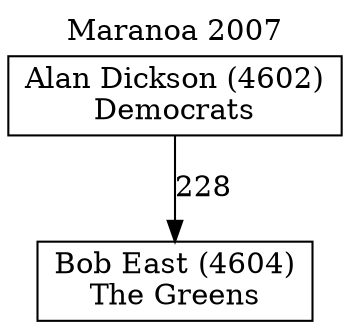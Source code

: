 // House preference flow
digraph "Bob East (4604)_Maranoa_2007" {
	graph [label="Maranoa 2007" labelloc=t mclimit=10]
	node [shape=box]
	"Alan Dickson (4602)" [label="Alan Dickson (4602)
Democrats"]
	"Bob East (4604)" [label="Bob East (4604)
The Greens"]
	"Alan Dickson (4602)" -> "Bob East (4604)" [label=228]
}
